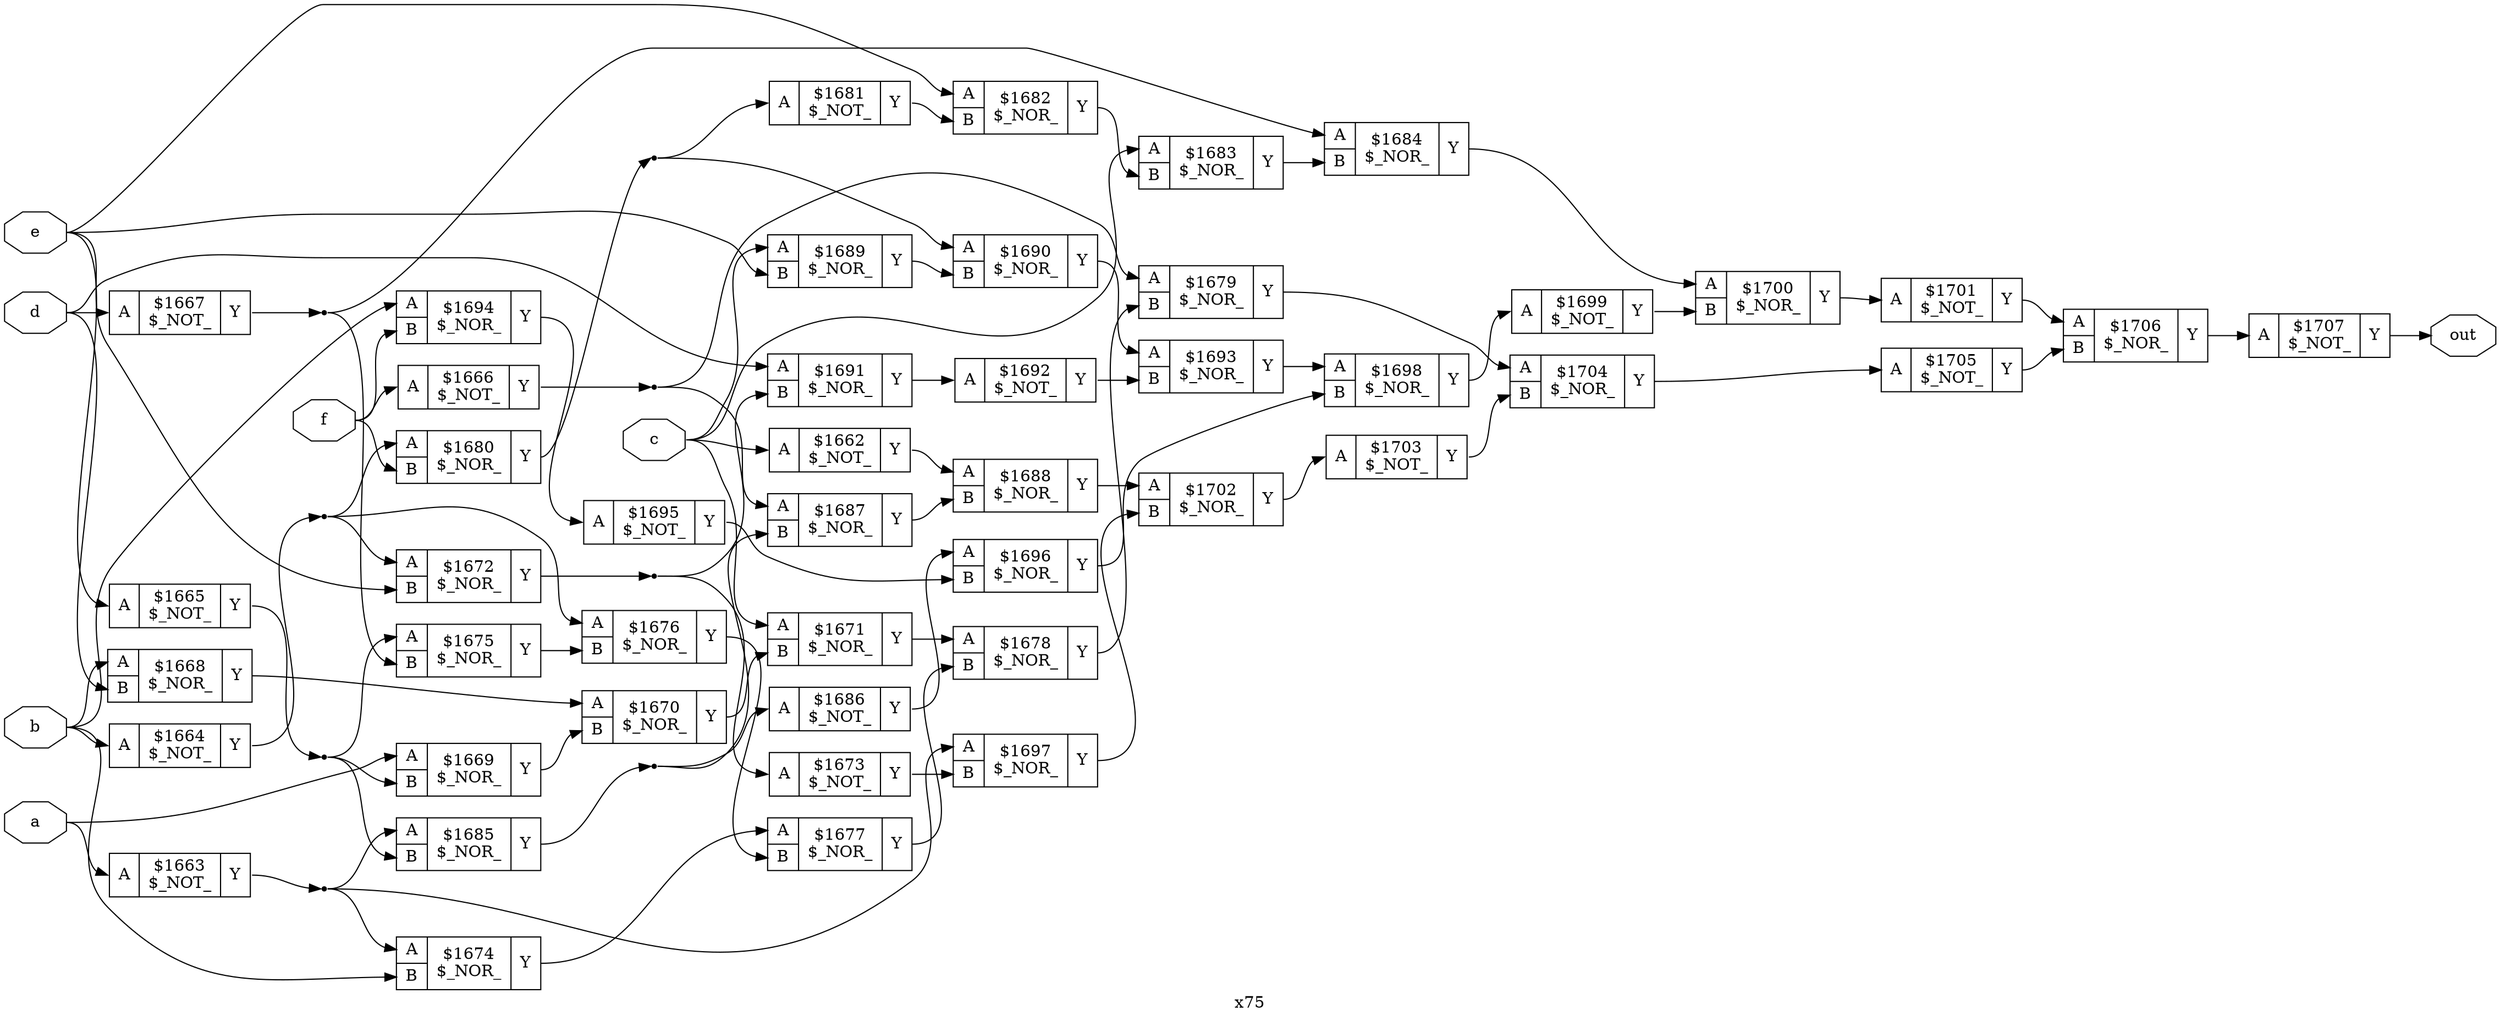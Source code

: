 digraph "x75" {
label="x75";
rankdir="LR";
remincross=true;
n46 [ shape=octagon, label="a", color="black", fontcolor="black" ];
n47 [ shape=octagon, label="b", color="black", fontcolor="black" ];
n48 [ shape=octagon, label="c", color="black", fontcolor="black" ];
n49 [ shape=octagon, label="d", color="black", fontcolor="black" ];
n50 [ shape=octagon, label="e", color="black", fontcolor="black" ];
n51 [ shape=octagon, label="f", color="black", fontcolor="black" ];
n52 [ shape=octagon, label="out", color="black", fontcolor="black" ];
c55 [ shape=record, label="{{<p53> A}|$1662\n$_NOT_|{<p54> Y}}" ];
c56 [ shape=record, label="{{<p53> A}|$1663\n$_NOT_|{<p54> Y}}" ];
c57 [ shape=record, label="{{<p53> A}|$1664\n$_NOT_|{<p54> Y}}" ];
c58 [ shape=record, label="{{<p53> A}|$1665\n$_NOT_|{<p54> Y}}" ];
c59 [ shape=record, label="{{<p53> A}|$1666\n$_NOT_|{<p54> Y}}" ];
c60 [ shape=record, label="{{<p53> A}|$1667\n$_NOT_|{<p54> Y}}" ];
c62 [ shape=record, label="{{<p53> A|<p61> B}|$1668\n$_NOR_|{<p54> Y}}" ];
c63 [ shape=record, label="{{<p53> A|<p61> B}|$1669\n$_NOR_|{<p54> Y}}" ];
c64 [ shape=record, label="{{<p53> A|<p61> B}|$1670\n$_NOR_|{<p54> Y}}" ];
c65 [ shape=record, label="{{<p53> A|<p61> B}|$1671\n$_NOR_|{<p54> Y}}" ];
c66 [ shape=record, label="{{<p53> A|<p61> B}|$1672\n$_NOR_|{<p54> Y}}" ];
c67 [ shape=record, label="{{<p53> A}|$1673\n$_NOT_|{<p54> Y}}" ];
c68 [ shape=record, label="{{<p53> A|<p61> B}|$1674\n$_NOR_|{<p54> Y}}" ];
c69 [ shape=record, label="{{<p53> A|<p61> B}|$1675\n$_NOR_|{<p54> Y}}" ];
c70 [ shape=record, label="{{<p53> A|<p61> B}|$1676\n$_NOR_|{<p54> Y}}" ];
c71 [ shape=record, label="{{<p53> A|<p61> B}|$1677\n$_NOR_|{<p54> Y}}" ];
c72 [ shape=record, label="{{<p53> A|<p61> B}|$1678\n$_NOR_|{<p54> Y}}" ];
c73 [ shape=record, label="{{<p53> A|<p61> B}|$1679\n$_NOR_|{<p54> Y}}" ];
c74 [ shape=record, label="{{<p53> A|<p61> B}|$1680\n$_NOR_|{<p54> Y}}" ];
c75 [ shape=record, label="{{<p53> A}|$1681\n$_NOT_|{<p54> Y}}" ];
c76 [ shape=record, label="{{<p53> A|<p61> B}|$1682\n$_NOR_|{<p54> Y}}" ];
c77 [ shape=record, label="{{<p53> A|<p61> B}|$1683\n$_NOR_|{<p54> Y}}" ];
c78 [ shape=record, label="{{<p53> A|<p61> B}|$1684\n$_NOR_|{<p54> Y}}" ];
c79 [ shape=record, label="{{<p53> A|<p61> B}|$1685\n$_NOR_|{<p54> Y}}" ];
c80 [ shape=record, label="{{<p53> A}|$1686\n$_NOT_|{<p54> Y}}" ];
c81 [ shape=record, label="{{<p53> A|<p61> B}|$1687\n$_NOR_|{<p54> Y}}" ];
c82 [ shape=record, label="{{<p53> A|<p61> B}|$1688\n$_NOR_|{<p54> Y}}" ];
c83 [ shape=record, label="{{<p53> A|<p61> B}|$1689\n$_NOR_|{<p54> Y}}" ];
c84 [ shape=record, label="{{<p53> A|<p61> B}|$1690\n$_NOR_|{<p54> Y}}" ];
c85 [ shape=record, label="{{<p53> A|<p61> B}|$1691\n$_NOR_|{<p54> Y}}" ];
c86 [ shape=record, label="{{<p53> A}|$1692\n$_NOT_|{<p54> Y}}" ];
c87 [ shape=record, label="{{<p53> A|<p61> B}|$1693\n$_NOR_|{<p54> Y}}" ];
c88 [ shape=record, label="{{<p53> A|<p61> B}|$1694\n$_NOR_|{<p54> Y}}" ];
c89 [ shape=record, label="{{<p53> A}|$1695\n$_NOT_|{<p54> Y}}" ];
c90 [ shape=record, label="{{<p53> A|<p61> B}|$1696\n$_NOR_|{<p54> Y}}" ];
c91 [ shape=record, label="{{<p53> A|<p61> B}|$1697\n$_NOR_|{<p54> Y}}" ];
c92 [ shape=record, label="{{<p53> A|<p61> B}|$1698\n$_NOR_|{<p54> Y}}" ];
c93 [ shape=record, label="{{<p53> A}|$1699\n$_NOT_|{<p54> Y}}" ];
c94 [ shape=record, label="{{<p53> A|<p61> B}|$1700\n$_NOR_|{<p54> Y}}" ];
c95 [ shape=record, label="{{<p53> A}|$1701\n$_NOT_|{<p54> Y}}" ];
c96 [ shape=record, label="{{<p53> A|<p61> B}|$1702\n$_NOR_|{<p54> Y}}" ];
c97 [ shape=record, label="{{<p53> A}|$1703\n$_NOT_|{<p54> Y}}" ];
c98 [ shape=record, label="{{<p53> A|<p61> B}|$1704\n$_NOR_|{<p54> Y}}" ];
c99 [ shape=record, label="{{<p53> A}|$1705\n$_NOT_|{<p54> Y}}" ];
c100 [ shape=record, label="{{<p53> A|<p61> B}|$1706\n$_NOR_|{<p54> Y}}" ];
c101 [ shape=record, label="{{<p53> A}|$1707\n$_NOT_|{<p54> Y}}" ];
n1 [ shape=point ];
c57:p54:e -> n1:w [color="black", label=""];
n1:e -> c66:p53:w [color="black", label=""];
n1:e -> c70:p53:w [color="black", label=""];
n1:e -> c74:p53:w [color="black", label=""];
c67:p54:e -> c91:p61:w [color="black", label=""];
c68:p54:e -> c71:p53:w [color="black", label=""];
c69:p54:e -> c70:p61:w [color="black", label=""];
c70:p54:e -> c71:p61:w [color="black", label=""];
c71:p54:e -> c72:p61:w [color="black", label=""];
c72:p54:e -> c73:p61:w [color="black", label=""];
c73:p54:e -> c98:p53:w [color="black", label=""];
n17 [ shape=point ];
c74:p54:e -> n17:w [color="black", label=""];
n17:e -> c75:p53:w [color="black", label=""];
n17:e -> c84:p53:w [color="black", label=""];
c75:p54:e -> c76:p61:w [color="black", label=""];
c76:p54:e -> c77:p61:w [color="black", label=""];
n2 [ shape=point ];
c58:p54:e -> n2:w [color="black", label=""];
n2:e -> c63:p61:w [color="black", label=""];
n2:e -> c69:p53:w [color="black", label=""];
n2:e -> c79:p61:w [color="black", label=""];
c77:p54:e -> c78:p61:w [color="black", label=""];
c78:p54:e -> c94:p53:w [color="black", label=""];
n22 [ shape=point ];
c79:p54:e -> n22:w [color="black", label=""];
n22:e -> c80:p53:w [color="black", label=""];
n22:e -> c81:p61:w [color="black", label=""];
c80:p54:e -> c90:p53:w [color="black", label=""];
c81:p54:e -> c82:p61:w [color="black", label=""];
c82:p54:e -> c96:p53:w [color="black", label=""];
c83:p54:e -> c84:p61:w [color="black", label=""];
c84:p54:e -> c87:p53:w [color="black", label=""];
c85:p54:e -> c86:p53:w [color="black", label=""];
c86:p54:e -> c87:p61:w [color="black", label=""];
n3 [ shape=point ];
c59:p54:e -> n3:w [color="black", label=""];
n3:e -> c73:p53:w [color="black", label=""];
n3:e -> c81:p53:w [color="black", label=""];
c87:p54:e -> c92:p53:w [color="black", label=""];
c88:p54:e -> c89:p53:w [color="black", label=""];
c89:p54:e -> c90:p61:w [color="black", label=""];
c90:p54:e -> c92:p61:w [color="black", label=""];
c91:p54:e -> c96:p61:w [color="black", label=""];
c92:p54:e -> c93:p53:w [color="black", label=""];
c93:p54:e -> c94:p61:w [color="black", label=""];
c94:p54:e -> c95:p53:w [color="black", label=""];
c95:p54:e -> c100:p53:w [color="black", label=""];
c96:p54:e -> c97:p53:w [color="black", label=""];
n4 [ shape=point ];
c60:p54:e -> n4:w [color="black", label=""];
n4:e -> c69:p61:w [color="black", label=""];
n4:e -> c78:p53:w [color="black", label=""];
c97:p54:e -> c98:p61:w [color="black", label=""];
c98:p54:e -> c99:p53:w [color="black", label=""];
c99:p54:e -> c100:p61:w [color="black", label=""];
c100:p54:e -> c101:p53:w [color="black", label=""];
c55:p54:e -> c82:p53:w [color="black", label=""];
n45 [ shape=point ];
c56:p54:e -> n45:w [color="black", label=""];
n45:e -> c68:p53:w [color="black", label=""];
n45:e -> c79:p53:w [color="black", label=""];
n45:e -> c91:p53:w [color="black", label=""];
n46:e -> c56:p53:w [color="black", label=""];
n46:e -> c63:p53:w [color="black", label=""];
n47:e -> c57:p53:w [color="black", label=""];
n47:e -> c62:p53:w [color="black", label=""];
n47:e -> c68:p61:w [color="black", label=""];
n47:e -> c88:p53:w [color="black", label=""];
n48:e -> c55:p53:w [color="black", label=""];
n48:e -> c65:p53:w [color="black", label=""];
n48:e -> c77:p53:w [color="black", label=""];
n48:e -> c83:p53:w [color="black", label=""];
n49:e -> c60:p53:w [color="black", label=""];
n49:e -> c62:p61:w [color="black", label=""];
n49:e -> c85:p53:w [color="black", label=""];
c62:p54:e -> c64:p53:w [color="black", label=""];
n50:e -> c58:p53:w [color="black", label=""];
n50:e -> c66:p61:w [color="black", label=""];
n50:e -> c76:p53:w [color="black", label=""];
n50:e -> c83:p61:w [color="black", label=""];
n51:e -> c59:p53:w [color="black", label=""];
n51:e -> c74:p61:w [color="black", label=""];
n51:e -> c88:p61:w [color="black", label=""];
c101:p54:e -> n52:w [color="black", label=""];
c63:p54:e -> c64:p61:w [color="black", label=""];
c64:p54:e -> c65:p61:w [color="black", label=""];
c65:p54:e -> c72:p53:w [color="black", label=""];
n9 [ shape=point ];
c66:p54:e -> n9:w [color="black", label=""];
n9:e -> c67:p53:w [color="black", label=""];
n9:e -> c85:p61:w [color="black", label=""];
}
